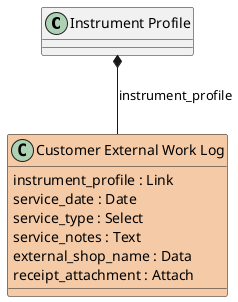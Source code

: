 @startuml
"Instrument Profile" *-- "Customer External Work Log" : instrument_profile
class "Customer External Work Log" #F5CBA7 {
  instrument_profile : Link
  service_date : Date
  service_type : Select
  service_notes : Text
  external_shop_name : Data
  receipt_attachment : Attach
}
@enduml